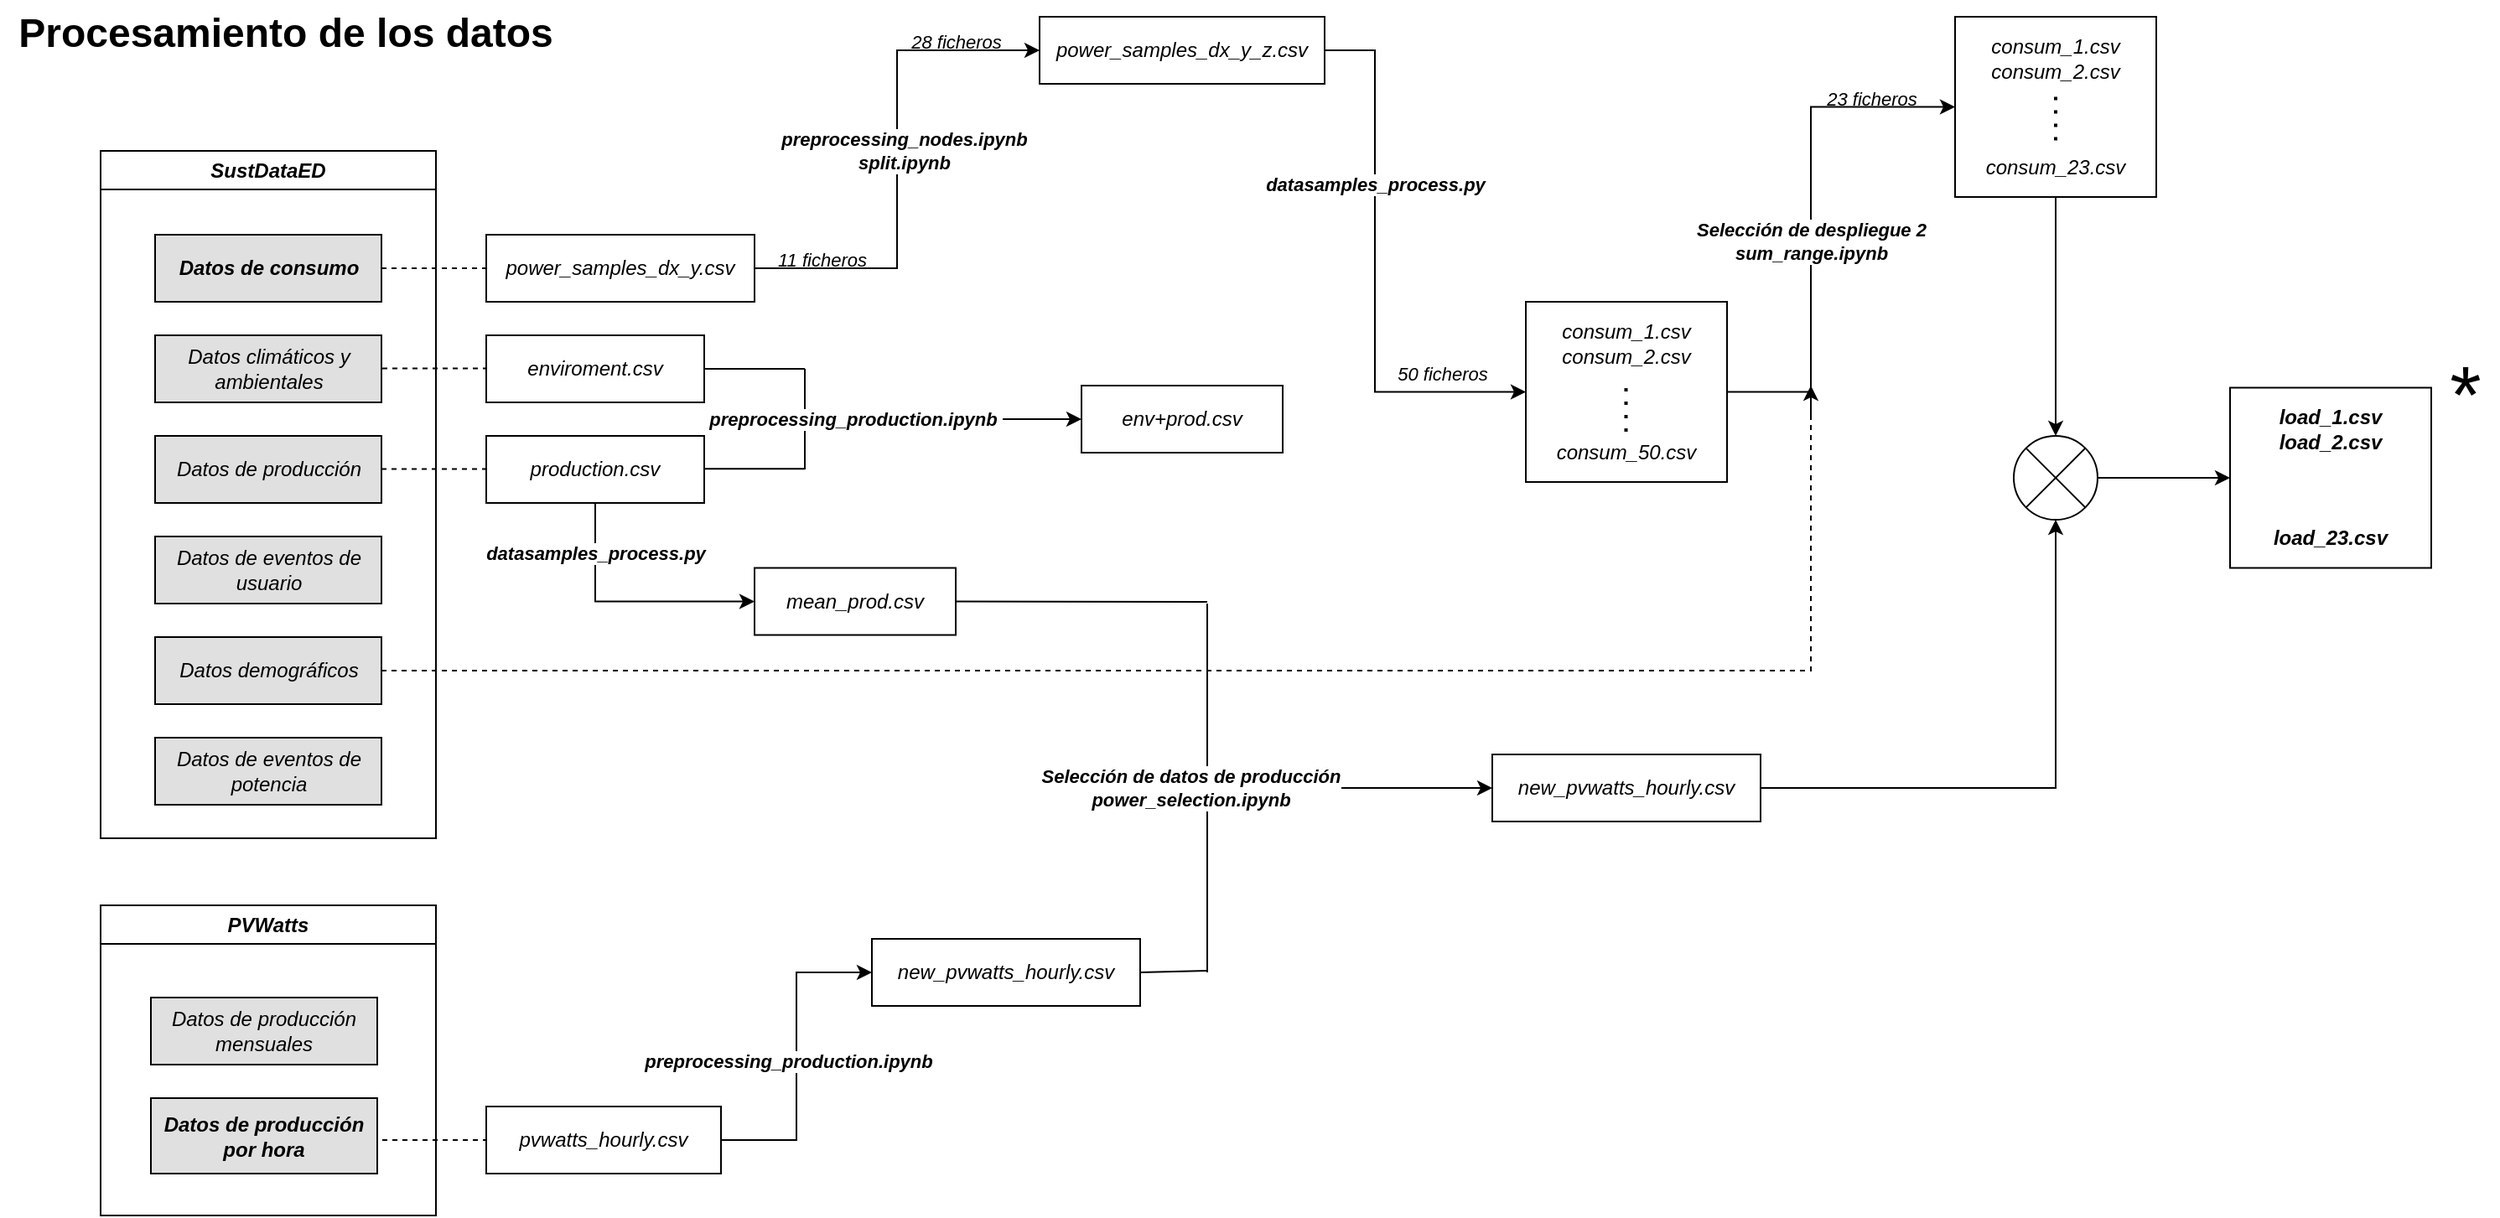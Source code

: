 <mxfile version="28.1.1">
  <diagram id="C5RBs43oDa-KdzZeNtuy" name="Page-1">
    <mxGraphModel dx="2037" dy="1073" grid="1" gridSize="10" guides="1" tooltips="1" connect="1" arrows="1" fold="1" page="1" pageScale="1" pageWidth="827" pageHeight="1169" math="0" shadow="0">
      <root>
        <mxCell id="WIyWlLk6GJQsqaUBKTNV-0" />
        <mxCell id="WIyWlLk6GJQsqaUBKTNV-1" parent="WIyWlLk6GJQsqaUBKTNV-0" />
        <mxCell id="LbXfjOIU6HOhNs-jUx_r-26" value="&lt;i style=&quot;&quot;&gt;consum_1.csv&lt;br&gt;&lt;/i&gt;&lt;i style=&quot;border-color: var(--border-color);&quot;&gt;consum_2.csv&lt;br&gt;&lt;/i&gt;&lt;i style=&quot;&quot;&gt;&lt;br&gt;&lt;br&gt;&lt;br&gt;&lt;/i&gt;&lt;i style=&quot;border-color: var(--border-color);&quot;&gt;consum_50.csv&lt;/i&gt;&lt;i style=&quot;&quot;&gt;&lt;br&gt;&lt;/i&gt;" style="rounded=0;whiteSpace=wrap;html=1;shadow=0;fillColor=#FFFFFF;" parent="WIyWlLk6GJQsqaUBKTNV-1" vertex="1">
          <mxGeometry x="970" y="200" width="120" height="107.5" as="geometry" />
        </mxCell>
        <mxCell id="LbXfjOIU6HOhNs-jUx_r-0" value="&lt;i&gt;SustDataED&lt;/i&gt;" style="swimlane;whiteSpace=wrap;html=1;" parent="WIyWlLk6GJQsqaUBKTNV-1" vertex="1">
          <mxGeometry x="120" y="110" width="200" height="410" as="geometry" />
        </mxCell>
        <mxCell id="LbXfjOIU6HOhNs-jUx_r-1" value="&lt;i&gt;&lt;b&gt;Datos de consumo&lt;/b&gt;&lt;/i&gt;" style="rounded=0;whiteSpace=wrap;html=1;shadow=0;fillColor=#E0E0E0;" parent="LbXfjOIU6HOhNs-jUx_r-0" vertex="1">
          <mxGeometry x="32.5" y="50" width="135" height="40" as="geometry" />
        </mxCell>
        <mxCell id="LbXfjOIU6HOhNs-jUx_r-2" value="&lt;i&gt;Datos de producción&lt;/i&gt;" style="rounded=0;whiteSpace=wrap;html=1;shadow=0;fillColor=#E0E0E0;" parent="LbXfjOIU6HOhNs-jUx_r-0" vertex="1">
          <mxGeometry x="32.5" y="170" width="135" height="40" as="geometry" />
        </mxCell>
        <mxCell id="LbXfjOIU6HOhNs-jUx_r-3" value="&lt;i&gt;Datos climáticos y ambientales&lt;/i&gt;" style="rounded=0;whiteSpace=wrap;html=1;shadow=0;fillColor=#E0E0E0;" parent="LbXfjOIU6HOhNs-jUx_r-0" vertex="1">
          <mxGeometry x="32.5" y="110" width="135" height="40" as="geometry" />
        </mxCell>
        <mxCell id="LbXfjOIU6HOhNs-jUx_r-13" value="&lt;i&gt;Datos de eventos de usuario&lt;/i&gt;" style="rounded=0;whiteSpace=wrap;html=1;shadow=0;fillColor=#E0E0E0;" parent="LbXfjOIU6HOhNs-jUx_r-0" vertex="1">
          <mxGeometry x="32.5" y="230" width="135" height="40" as="geometry" />
        </mxCell>
        <mxCell id="LbXfjOIU6HOhNs-jUx_r-14" value="&lt;i&gt;Datos de eventos de potencia&lt;/i&gt;" style="rounded=0;whiteSpace=wrap;html=1;shadow=0;fillColor=#E0E0E0;" parent="LbXfjOIU6HOhNs-jUx_r-0" vertex="1">
          <mxGeometry x="32.5" y="350" width="135" height="40" as="geometry" />
        </mxCell>
        <mxCell id="LbXfjOIU6HOhNs-jUx_r-16" value="&lt;i&gt;Datos demográficos&lt;/i&gt;" style="rounded=0;whiteSpace=wrap;html=1;shadow=0;fillColor=#E0E0E0;" parent="LbXfjOIU6HOhNs-jUx_r-0" vertex="1">
          <mxGeometry x="32.5" y="290" width="135" height="40" as="geometry" />
        </mxCell>
        <mxCell id="LbXfjOIU6HOhNs-jUx_r-40" value="" style="endArrow=none;dashed=1;html=1;rounded=0;exitX=1;exitY=0.5;exitDx=0;exitDy=0;entryX=0;entryY=0.5;entryDx=0;entryDy=0;" parent="LbXfjOIU6HOhNs-jUx_r-0" edge="1">
          <mxGeometry width="50" height="50" relative="1" as="geometry">
            <mxPoint x="167.5" y="189.71" as="sourcePoint" />
            <mxPoint x="229.5" y="189.71" as="targetPoint" />
          </mxGeometry>
        </mxCell>
        <mxCell id="LbXfjOIU6HOhNs-jUx_r-4" value="&lt;i&gt;PVWatts&lt;/i&gt;" style="swimlane;whiteSpace=wrap;html=1;" parent="WIyWlLk6GJQsqaUBKTNV-1" vertex="1">
          <mxGeometry x="120" y="560" width="200" height="185" as="geometry" />
        </mxCell>
        <mxCell id="LbXfjOIU6HOhNs-jUx_r-5" value="&lt;i&gt;Datos de producción mensuales&lt;/i&gt;" style="rounded=0;whiteSpace=wrap;html=1;shadow=0;fillColor=#E0E0E0;" parent="LbXfjOIU6HOhNs-jUx_r-4" vertex="1">
          <mxGeometry x="30" y="55" width="135" height="40" as="geometry" />
        </mxCell>
        <mxCell id="LbXfjOIU6HOhNs-jUx_r-6" value="&lt;i&gt;&lt;b&gt;Datos de producción por hora&lt;/b&gt;&lt;/i&gt;" style="rounded=0;whiteSpace=wrap;html=1;shadow=0;fillColor=#E0E0E0;" parent="LbXfjOIU6HOhNs-jUx_r-4" vertex="1">
          <mxGeometry x="30" y="115" width="135" height="45" as="geometry" />
        </mxCell>
        <mxCell id="LbXfjOIU6HOhNs-jUx_r-22" style="edgeStyle=orthogonalEdgeStyle;rounded=0;orthogonalLoop=1;jettySize=auto;html=1;exitX=1;exitY=0.5;exitDx=0;exitDy=0;entryX=0;entryY=0.5;entryDx=0;entryDy=0;" parent="WIyWlLk6GJQsqaUBKTNV-1" source="LbXfjOIU6HOhNs-jUx_r-18" target="LbXfjOIU6HOhNs-jUx_r-21" edge="1">
          <mxGeometry relative="1" as="geometry">
            <mxPoint x="510" y="170" as="sourcePoint" />
          </mxGeometry>
        </mxCell>
        <mxCell id="LbXfjOIU6HOhNs-jUx_r-23" value="&lt;b&gt;&lt;i&gt;preprocessing_nodes.ipynb&lt;br&gt;split.ipynb&lt;br&gt;&lt;/i&gt;&lt;/b&gt;" style="edgeLabel;html=1;align=center;verticalAlign=middle;resizable=0;points=[];" parent="LbXfjOIU6HOhNs-jUx_r-22" vertex="1" connectable="0">
          <mxGeometry x="-0.044" y="-4" relative="1" as="geometry">
            <mxPoint y="-12" as="offset" />
          </mxGeometry>
        </mxCell>
        <mxCell id="LbXfjOIU6HOhNs-jUx_r-18" value="&lt;i style=&quot;&quot;&gt;power_samples_dx_y.csv&lt;/i&gt;" style="rounded=0;whiteSpace=wrap;html=1;shadow=0;fillColor=#FFFFFF;" parent="WIyWlLk6GJQsqaUBKTNV-1" vertex="1">
          <mxGeometry x="350" y="160" width="160" height="40" as="geometry" />
        </mxCell>
        <mxCell id="LbXfjOIU6HOhNs-jUx_r-20" value="" style="endArrow=none;dashed=1;html=1;rounded=0;exitX=1;exitY=0.5;exitDx=0;exitDy=0;entryX=0;entryY=0.5;entryDx=0;entryDy=0;" parent="WIyWlLk6GJQsqaUBKTNV-1" source="LbXfjOIU6HOhNs-jUx_r-1" target="LbXfjOIU6HOhNs-jUx_r-18" edge="1">
          <mxGeometry width="50" height="50" relative="1" as="geometry">
            <mxPoint x="410" y="320" as="sourcePoint" />
            <mxPoint x="460" y="270" as="targetPoint" />
          </mxGeometry>
        </mxCell>
        <mxCell id="LbXfjOIU6HOhNs-jUx_r-27" style="edgeStyle=orthogonalEdgeStyle;rounded=0;orthogonalLoop=1;jettySize=auto;html=1;exitX=1;exitY=0.5;exitDx=0;exitDy=0;entryX=0;entryY=0.5;entryDx=0;entryDy=0;" parent="WIyWlLk6GJQsqaUBKTNV-1" source="LbXfjOIU6HOhNs-jUx_r-21" target="LbXfjOIU6HOhNs-jUx_r-26" edge="1">
          <mxGeometry relative="1" as="geometry">
            <Array as="points">
              <mxPoint x="880" y="50" />
              <mxPoint x="880" y="254" />
            </Array>
          </mxGeometry>
        </mxCell>
        <mxCell id="LbXfjOIU6HOhNs-jUx_r-21" value="&lt;i style=&quot;&quot;&gt;power_samples_dx_y_z.csv&lt;/i&gt;" style="rounded=0;whiteSpace=wrap;html=1;shadow=0;fillColor=#FFFFFF;" parent="WIyWlLk6GJQsqaUBKTNV-1" vertex="1">
          <mxGeometry x="680" y="30" width="170" height="40" as="geometry" />
        </mxCell>
        <mxCell id="LbXfjOIU6HOhNs-jUx_r-24" value="&lt;font style=&quot;font-size: 11px;&quot;&gt;&lt;i&gt;11 ficheros&lt;/i&gt;&lt;/font&gt;" style="text;html=1;align=center;verticalAlign=middle;resizable=0;points=[];autosize=1;strokeColor=none;fillColor=none;" parent="WIyWlLk6GJQsqaUBKTNV-1" vertex="1">
          <mxGeometry x="510" y="160" width="80" height="30" as="geometry" />
        </mxCell>
        <mxCell id="LbXfjOIU6HOhNs-jUx_r-25" value="&lt;font style=&quot;font-size: 11px;&quot;&gt;&lt;i&gt;28 ficheros&lt;/i&gt;&lt;/font&gt;" style="text;html=1;align=center;verticalAlign=middle;resizable=0;points=[];autosize=1;strokeColor=none;fillColor=none;" parent="WIyWlLk6GJQsqaUBKTNV-1" vertex="1">
          <mxGeometry x="590" y="30" width="80" height="30" as="geometry" />
        </mxCell>
        <mxCell id="LbXfjOIU6HOhNs-jUx_r-32" style="edgeStyle=orthogonalEdgeStyle;rounded=0;orthogonalLoop=1;jettySize=auto;html=1;exitX=1;exitY=0.5;exitDx=0;exitDy=0;entryX=0;entryY=0.5;entryDx=0;entryDy=0;" parent="WIyWlLk6GJQsqaUBKTNV-1" source="LbXfjOIU6HOhNs-jUx_r-26" target="LbXfjOIU6HOhNs-jUx_r-31" edge="1">
          <mxGeometry relative="1" as="geometry">
            <Array as="points">
              <mxPoint x="1140" y="254" />
              <mxPoint x="1140" y="84" />
            </Array>
          </mxGeometry>
        </mxCell>
        <mxCell id="LbXfjOIU6HOhNs-jUx_r-29" value="" style="endArrow=none;dashed=1;html=1;dashPattern=1 3;strokeWidth=2;rounded=0;" parent="WIyWlLk6GJQsqaUBKTNV-1" edge="1">
          <mxGeometry width="50" height="50" relative="1" as="geometry">
            <mxPoint x="1029.75" y="277.5" as="sourcePoint" />
            <mxPoint x="1029.75" y="247.5" as="targetPoint" />
            <Array as="points" />
          </mxGeometry>
        </mxCell>
        <mxCell id="LbXfjOIU6HOhNs-jUx_r-30" value="&lt;b&gt;&lt;i&gt;datasamples_process.py&lt;br&gt;&lt;/i&gt;&lt;/b&gt;" style="edgeLabel;html=1;align=center;verticalAlign=middle;resizable=0;points=[];" parent="WIyWlLk6GJQsqaUBKTNV-1" vertex="1" connectable="0">
          <mxGeometry x="880" y="130" as="geometry" />
        </mxCell>
        <mxCell id="LbXfjOIU6HOhNs-jUx_r-80" style="edgeStyle=orthogonalEdgeStyle;rounded=0;orthogonalLoop=1;jettySize=auto;html=1;exitX=0.5;exitY=1;exitDx=0;exitDy=0;entryX=0.5;entryY=0;entryDx=0;entryDy=0;" parent="WIyWlLk6GJQsqaUBKTNV-1" source="LbXfjOIU6HOhNs-jUx_r-31" target="LbXfjOIU6HOhNs-jUx_r-68" edge="1">
          <mxGeometry relative="1" as="geometry" />
        </mxCell>
        <mxCell id="LbXfjOIU6HOhNs-jUx_r-31" value="&lt;i style=&quot;&quot;&gt;consum_1.csv&lt;br&gt;&lt;/i&gt;&lt;i style=&quot;border-color: var(--border-color);&quot;&gt;consum_2.csv&lt;br&gt;&lt;/i&gt;&lt;i style=&quot;&quot;&gt;&lt;br&gt;&lt;br&gt;&lt;br&gt;&lt;/i&gt;&lt;i style=&quot;border-color: var(--border-color);&quot;&gt;consum_23.csv&lt;/i&gt;&lt;i style=&quot;&quot;&gt;&lt;br&gt;&lt;/i&gt;" style="rounded=0;whiteSpace=wrap;html=1;shadow=0;fillColor=#FFFFFF;" parent="WIyWlLk6GJQsqaUBKTNV-1" vertex="1">
          <mxGeometry x="1226" y="30" width="120" height="107.5" as="geometry" />
        </mxCell>
        <mxCell id="LbXfjOIU6HOhNs-jUx_r-33" value="&lt;b&gt;&lt;i&gt;Selección de despliegue 2&lt;br&gt;sum_range.ipynb&lt;br&gt;&lt;/i&gt;&lt;/b&gt;" style="edgeLabel;html=1;align=center;verticalAlign=middle;resizable=0;points=[];" parent="WIyWlLk6GJQsqaUBKTNV-1" vertex="1" connectable="0">
          <mxGeometry x="1140" y="163.75" as="geometry" />
        </mxCell>
        <mxCell id="LbXfjOIU6HOhNs-jUx_r-34" value="&lt;font style=&quot;font-size: 11px;&quot;&gt;&lt;i&gt;50 ficheros&lt;/i&gt;&lt;/font&gt;" style="text;html=1;align=center;verticalAlign=middle;resizable=0;points=[];autosize=1;strokeColor=none;fillColor=none;" parent="WIyWlLk6GJQsqaUBKTNV-1" vertex="1">
          <mxGeometry x="880" y="227.5" width="80" height="30" as="geometry" />
        </mxCell>
        <mxCell id="LbXfjOIU6HOhNs-jUx_r-35" value="&lt;font style=&quot;font-size: 11px;&quot;&gt;&lt;i&gt;23 ficheros&lt;/i&gt;&lt;/font&gt;" style="text;html=1;align=center;verticalAlign=middle;resizable=0;points=[];autosize=1;strokeColor=none;fillColor=none;" parent="WIyWlLk6GJQsqaUBKTNV-1" vertex="1">
          <mxGeometry x="1136" y="63.75" width="80" height="30" as="geometry" />
        </mxCell>
        <mxCell id="LbXfjOIU6HOhNs-jUx_r-36" value="" style="endArrow=none;dashed=1;html=1;dashPattern=1 3;strokeWidth=2;rounded=0;" parent="WIyWlLk6GJQsqaUBKTNV-1" edge="1">
          <mxGeometry width="50" height="50" relative="1" as="geometry">
            <mxPoint x="1286" y="103.75" as="sourcePoint" />
            <mxPoint x="1286.0" y="73.75" as="targetPoint" />
            <Array as="points" />
          </mxGeometry>
        </mxCell>
        <mxCell id="LbXfjOIU6HOhNs-jUx_r-37" value="&lt;i style=&quot;&quot;&gt;enviroment.csv&lt;/i&gt;" style="rounded=0;whiteSpace=wrap;html=1;shadow=0;fillColor=#FFFFFF;" parent="WIyWlLk6GJQsqaUBKTNV-1" vertex="1">
          <mxGeometry x="350" y="220" width="130" height="40" as="geometry" />
        </mxCell>
        <mxCell id="LbXfjOIU6HOhNs-jUx_r-53" style="edgeStyle=orthogonalEdgeStyle;rounded=0;orthogonalLoop=1;jettySize=auto;html=1;exitX=0.5;exitY=1;exitDx=0;exitDy=0;entryX=0;entryY=0.5;entryDx=0;entryDy=0;" parent="WIyWlLk6GJQsqaUBKTNV-1" source="LbXfjOIU6HOhNs-jUx_r-38" target="LbXfjOIU6HOhNs-jUx_r-50" edge="1">
          <mxGeometry relative="1" as="geometry" />
        </mxCell>
        <mxCell id="LbXfjOIU6HOhNs-jUx_r-38" value="&lt;i style=&quot;border-color: var(--border-color);&quot;&gt;production&lt;/i&gt;&lt;i style=&quot;&quot;&gt;.csv&lt;/i&gt;" style="rounded=0;whiteSpace=wrap;html=1;shadow=0;fillColor=#FFFFFF;" parent="WIyWlLk6GJQsqaUBKTNV-1" vertex="1">
          <mxGeometry x="350" y="280" width="130" height="40" as="geometry" />
        </mxCell>
        <mxCell id="LbXfjOIU6HOhNs-jUx_r-39" value="" style="endArrow=none;dashed=1;html=1;rounded=0;exitX=1;exitY=0.5;exitDx=0;exitDy=0;entryX=0;entryY=0.5;entryDx=0;entryDy=0;" parent="WIyWlLk6GJQsqaUBKTNV-1" edge="1">
          <mxGeometry width="50" height="50" relative="1" as="geometry">
            <mxPoint x="288" y="239.71" as="sourcePoint" />
            <mxPoint x="350" y="239.71" as="targetPoint" />
          </mxGeometry>
        </mxCell>
        <mxCell id="LbXfjOIU6HOhNs-jUx_r-41" value="&lt;i style=&quot;&quot;&gt;env+prod.csv&lt;/i&gt;" style="rounded=0;whiteSpace=wrap;html=1;shadow=0;fillColor=#FFFFFF;" parent="WIyWlLk6GJQsqaUBKTNV-1" vertex="1">
          <mxGeometry x="705" y="250" width="120" height="40" as="geometry" />
        </mxCell>
        <mxCell id="LbXfjOIU6HOhNs-jUx_r-44" value="" style="endArrow=none;html=1;rounded=0;exitX=1;exitY=0.5;exitDx=0;exitDy=0;" parent="WIyWlLk6GJQsqaUBKTNV-1" source="LbXfjOIU6HOhNs-jUx_r-37" edge="1">
          <mxGeometry width="50" height="50" relative="1" as="geometry">
            <mxPoint x="490" y="260" as="sourcePoint" />
            <mxPoint x="540" y="240" as="targetPoint" />
          </mxGeometry>
        </mxCell>
        <mxCell id="LbXfjOIU6HOhNs-jUx_r-45" value="" style="endArrow=none;html=1;rounded=0;exitX=1;exitY=0.5;exitDx=0;exitDy=0;" parent="WIyWlLk6GJQsqaUBKTNV-1" edge="1">
          <mxGeometry width="50" height="50" relative="1" as="geometry">
            <mxPoint x="480" y="299.58" as="sourcePoint" />
            <mxPoint x="540" y="299.58" as="targetPoint" />
          </mxGeometry>
        </mxCell>
        <mxCell id="LbXfjOIU6HOhNs-jUx_r-46" value="" style="endArrow=none;html=1;rounded=0;" parent="WIyWlLk6GJQsqaUBKTNV-1" edge="1">
          <mxGeometry width="50" height="50" relative="1" as="geometry">
            <mxPoint x="540" y="240" as="sourcePoint" />
            <mxPoint x="540" y="300" as="targetPoint" />
          </mxGeometry>
        </mxCell>
        <mxCell id="LbXfjOIU6HOhNs-jUx_r-47" value="" style="endArrow=classic;html=1;rounded=0;entryX=0;entryY=0.5;entryDx=0;entryDy=0;" parent="WIyWlLk6GJQsqaUBKTNV-1" target="LbXfjOIU6HOhNs-jUx_r-41" edge="1">
          <mxGeometry width="50" height="50" relative="1" as="geometry">
            <mxPoint x="540" y="270" as="sourcePoint" />
            <mxPoint x="590" y="310" as="targetPoint" />
          </mxGeometry>
        </mxCell>
        <mxCell id="LbXfjOIU6HOhNs-jUx_r-48" value="&lt;b&gt;&lt;i&gt;preprocessing_production.ipynb&amp;nbsp;&lt;br&gt;&lt;/i&gt;&lt;/b&gt;" style="edgeLabel;html=1;align=center;verticalAlign=middle;resizable=0;points=[];" parent="WIyWlLk6GJQsqaUBKTNV-1" vertex="1" connectable="0">
          <mxGeometry x="570" y="269.997" as="geometry" />
        </mxCell>
        <mxCell id="LbXfjOIU6HOhNs-jUx_r-50" value="&lt;i style=&quot;&quot;&gt;mean_prod.csv&lt;/i&gt;" style="rounded=0;whiteSpace=wrap;html=1;shadow=0;fillColor=#FFFFFF;" parent="WIyWlLk6GJQsqaUBKTNV-1" vertex="1">
          <mxGeometry x="510" y="358.75" width="120" height="40" as="geometry" />
        </mxCell>
        <mxCell id="LbXfjOIU6HOhNs-jUx_r-54" value="&lt;b&gt;&lt;i&gt;datasamples_process.py&lt;br&gt;&lt;/i&gt;&lt;/b&gt;" style="edgeLabel;html=1;align=center;verticalAlign=middle;resizable=0;points=[];" parent="WIyWlLk6GJQsqaUBKTNV-1" vertex="1" connectable="0">
          <mxGeometry x="415" y="350" as="geometry" />
        </mxCell>
        <mxCell id="LbXfjOIU6HOhNs-jUx_r-56" value="" style="endArrow=none;dashed=1;html=1;rounded=0;exitX=1;exitY=0.5;exitDx=0;exitDy=0;entryX=0;entryY=0.5;entryDx=0;entryDy=0;" parent="WIyWlLk6GJQsqaUBKTNV-1" edge="1">
          <mxGeometry width="50" height="50" relative="1" as="geometry">
            <mxPoint x="288" y="700" as="sourcePoint" />
            <mxPoint x="350" y="700" as="targetPoint" />
          </mxGeometry>
        </mxCell>
        <mxCell id="LbXfjOIU6HOhNs-jUx_r-60" style="edgeStyle=orthogonalEdgeStyle;rounded=0;orthogonalLoop=1;jettySize=auto;html=1;exitX=1;exitY=0.5;exitDx=0;exitDy=0;entryX=0;entryY=0.5;entryDx=0;entryDy=0;" parent="WIyWlLk6GJQsqaUBKTNV-1" source="LbXfjOIU6HOhNs-jUx_r-57" target="LbXfjOIU6HOhNs-jUx_r-59" edge="1">
          <mxGeometry relative="1" as="geometry" />
        </mxCell>
        <mxCell id="LbXfjOIU6HOhNs-jUx_r-57" value="&lt;i&gt;pvwatts_hourly.csv&lt;/i&gt;" style="rounded=0;whiteSpace=wrap;html=1;shadow=0;fillColor=#FFFFFF;" parent="WIyWlLk6GJQsqaUBKTNV-1" vertex="1">
          <mxGeometry x="350" y="680" width="140" height="40" as="geometry" />
        </mxCell>
        <mxCell id="LbXfjOIU6HOhNs-jUx_r-59" value="&lt;i&gt;new_pvwatts_hourly.csv&lt;/i&gt;" style="rounded=0;whiteSpace=wrap;html=1;shadow=0;fillColor=#FFFFFF;" parent="WIyWlLk6GJQsqaUBKTNV-1" vertex="1">
          <mxGeometry x="580" y="580" width="160" height="40" as="geometry" />
        </mxCell>
        <mxCell id="LbXfjOIU6HOhNs-jUx_r-61" value="&lt;b&gt;&lt;i&gt;preprocessing_production.ipynb&lt;br&gt;&lt;/i&gt;&lt;/b&gt;" style="edgeLabel;html=1;align=center;verticalAlign=middle;resizable=0;points=[];" parent="WIyWlLk6GJQsqaUBKTNV-1" vertex="1" connectable="0">
          <mxGeometry x="530" y="652.497" as="geometry" />
        </mxCell>
        <mxCell id="LbXfjOIU6HOhNs-jUx_r-63" value="&lt;b&gt;&lt;i style=&quot;&quot;&gt;load_1.csv&lt;br&gt;&lt;/i&gt;&lt;i style=&quot;border-color: var(--border-color);&quot;&gt;&lt;i style=&quot;border-color: var(--border-color);&quot;&gt;load&lt;/i&gt;_2.csv&lt;br&gt;&lt;/i&gt;&lt;i style=&quot;&quot;&gt;&lt;br&gt;&lt;br&gt;&lt;br&gt;&lt;/i&gt;&lt;i style=&quot;border-color: var(--border-color);&quot;&gt;&lt;i style=&quot;border-color: var(--border-color);&quot;&gt;load&lt;/i&gt;_23.csv&lt;/i&gt;&lt;/b&gt;&lt;i style=&quot;&quot;&gt;&lt;br&gt;&lt;/i&gt;" style="rounded=0;whiteSpace=wrap;html=1;shadow=0;fillColor=#FFFFFF;" parent="WIyWlLk6GJQsqaUBKTNV-1" vertex="1">
          <mxGeometry x="1390" y="251.25" width="120" height="107.5" as="geometry" />
        </mxCell>
        <mxCell id="LbXfjOIU6HOhNs-jUx_r-81" style="edgeStyle=orthogonalEdgeStyle;rounded=0;orthogonalLoop=1;jettySize=auto;html=1;exitX=1;exitY=0.5;exitDx=0;exitDy=0;" parent="WIyWlLk6GJQsqaUBKTNV-1" source="LbXfjOIU6HOhNs-jUx_r-68" target="LbXfjOIU6HOhNs-jUx_r-63" edge="1">
          <mxGeometry relative="1" as="geometry" />
        </mxCell>
        <mxCell id="LbXfjOIU6HOhNs-jUx_r-68" value="" style="ellipse;whiteSpace=wrap;html=1;aspect=fixed;" parent="WIyWlLk6GJQsqaUBKTNV-1" vertex="1">
          <mxGeometry x="1261" y="280" width="50" height="50" as="geometry" />
        </mxCell>
        <mxCell id="LbXfjOIU6HOhNs-jUx_r-69" value="" style="endArrow=none;html=1;rounded=0;exitX=0;exitY=0;exitDx=0;exitDy=0;entryX=1;entryY=1;entryDx=0;entryDy=0;" parent="WIyWlLk6GJQsqaUBKTNV-1" source="LbXfjOIU6HOhNs-jUx_r-68" target="LbXfjOIU6HOhNs-jUx_r-68" edge="1">
          <mxGeometry width="50" height="50" relative="1" as="geometry">
            <mxPoint x="1301" y="410" as="sourcePoint" />
            <mxPoint x="1351" y="360" as="targetPoint" />
          </mxGeometry>
        </mxCell>
        <mxCell id="LbXfjOIU6HOhNs-jUx_r-70" value="" style="endArrow=none;html=1;rounded=0;exitX=0;exitY=1;exitDx=0;exitDy=0;entryX=1;entryY=0;entryDx=0;entryDy=0;" parent="WIyWlLk6GJQsqaUBKTNV-1" source="LbXfjOIU6HOhNs-jUx_r-68" target="LbXfjOIU6HOhNs-jUx_r-68" edge="1">
          <mxGeometry width="50" height="50" relative="1" as="geometry">
            <mxPoint x="1277" y="296" as="sourcePoint" />
            <mxPoint x="1305" y="324" as="targetPoint" />
          </mxGeometry>
        </mxCell>
        <mxCell id="LbXfjOIU6HOhNs-jUx_r-71" value="" style="endArrow=none;html=1;rounded=0;exitX=1;exitY=0.5;exitDx=0;exitDy=0;" parent="WIyWlLk6GJQsqaUBKTNV-1" source="LbXfjOIU6HOhNs-jUx_r-50" edge="1">
          <mxGeometry width="50" height="50" relative="1" as="geometry">
            <mxPoint x="720" y="440" as="sourcePoint" />
            <mxPoint x="780" y="379" as="targetPoint" />
          </mxGeometry>
        </mxCell>
        <mxCell id="LbXfjOIU6HOhNs-jUx_r-72" value="" style="endArrow=none;html=1;rounded=0;exitX=1;exitY=0.5;exitDx=0;exitDy=0;" parent="WIyWlLk6GJQsqaUBKTNV-1" source="LbXfjOIU6HOhNs-jUx_r-59" edge="1">
          <mxGeometry width="50" height="50" relative="1" as="geometry">
            <mxPoint x="750" y="599" as="sourcePoint" />
            <mxPoint x="780" y="599" as="targetPoint" />
          </mxGeometry>
        </mxCell>
        <mxCell id="LbXfjOIU6HOhNs-jUx_r-74" value="" style="endArrow=none;html=1;rounded=0;" parent="WIyWlLk6GJQsqaUBKTNV-1" edge="1">
          <mxGeometry width="50" height="50" relative="1" as="geometry">
            <mxPoint x="780" y="380" as="sourcePoint" />
            <mxPoint x="780" y="600" as="targetPoint" />
          </mxGeometry>
        </mxCell>
        <mxCell id="LbXfjOIU6HOhNs-jUx_r-75" value="" style="endArrow=classic;html=1;rounded=0;entryX=0;entryY=0.5;entryDx=0;entryDy=0;" parent="WIyWlLk6GJQsqaUBKTNV-1" target="LbXfjOIU6HOhNs-jUx_r-78" edge="1">
          <mxGeometry width="50" height="50" relative="1" as="geometry">
            <mxPoint x="827" y="490" as="sourcePoint" />
            <mxPoint x="980" y="490" as="targetPoint" />
          </mxGeometry>
        </mxCell>
        <mxCell id="LbXfjOIU6HOhNs-jUx_r-77" value="&lt;b&gt;&lt;i&gt;Selección de datos de producción&lt;br&gt;power_selection.ipynb&lt;br&gt;&lt;/i&gt;&lt;/b&gt;" style="edgeLabel;html=1;align=center;verticalAlign=middle;resizable=0;points=[];" parent="WIyWlLk6GJQsqaUBKTNV-1" vertex="1" connectable="0">
          <mxGeometry x="770" y="489.997" as="geometry" />
        </mxCell>
        <mxCell id="LbXfjOIU6HOhNs-jUx_r-79" style="edgeStyle=orthogonalEdgeStyle;rounded=0;orthogonalLoop=1;jettySize=auto;html=1;exitX=1;exitY=0.5;exitDx=0;exitDy=0;entryX=0.5;entryY=1;entryDx=0;entryDy=0;" parent="WIyWlLk6GJQsqaUBKTNV-1" source="LbXfjOIU6HOhNs-jUx_r-78" target="LbXfjOIU6HOhNs-jUx_r-68" edge="1">
          <mxGeometry relative="1" as="geometry" />
        </mxCell>
        <mxCell id="LbXfjOIU6HOhNs-jUx_r-78" value="&lt;i&gt;new_pvwatts_hourly.csv&lt;/i&gt;" style="rounded=0;whiteSpace=wrap;html=1;shadow=0;fillColor=#FFFFFF;" parent="WIyWlLk6GJQsqaUBKTNV-1" vertex="1">
          <mxGeometry x="950" y="470" width="160" height="40" as="geometry" />
        </mxCell>
        <mxCell id="LbXfjOIU6HOhNs-jUx_r-87" value="&lt;b&gt;&lt;font style=&quot;font-size: 24px;&quot;&gt;Procesamiento de los datos&lt;/font&gt;&lt;/b&gt;" style="text;html=1;align=center;verticalAlign=middle;resizable=0;points=[];autosize=1;strokeColor=none;fillColor=none;" parent="WIyWlLk6GJQsqaUBKTNV-1" vertex="1">
          <mxGeometry x="60" y="20" width="340" height="40" as="geometry" />
        </mxCell>
        <mxCell id="LbXfjOIU6HOhNs-jUx_r-89" value="&lt;font style=&quot;font-size: 48px;&quot;&gt;*&lt;/font&gt;" style="text;html=1;align=center;verticalAlign=middle;resizable=0;points=[];autosize=1;strokeColor=none;fillColor=none;" parent="WIyWlLk6GJQsqaUBKTNV-1" vertex="1">
          <mxGeometry x="1510" y="220" width="40" height="70" as="geometry" />
        </mxCell>
        <mxCell id="LbXfjOIU6HOhNs-jUx_r-117" value="" style="endArrow=none;dashed=1;html=1;rounded=0;exitX=1;exitY=0.5;exitDx=0;exitDy=0;" parent="WIyWlLk6GJQsqaUBKTNV-1" source="LbXfjOIU6HOhNs-jUx_r-16" edge="1">
          <mxGeometry width="50" height="50" relative="1" as="geometry">
            <mxPoint x="370" y="490" as="sourcePoint" />
            <mxPoint x="1140" y="250" as="targetPoint" />
            <Array as="points">
              <mxPoint x="400" y="420" />
              <mxPoint x="1140" y="420" />
            </Array>
          </mxGeometry>
        </mxCell>
        <mxCell id="LbXfjOIU6HOhNs-jUx_r-118" value="" style="endArrow=classic;html=1;rounded=0;" parent="WIyWlLk6GJQsqaUBKTNV-1" edge="1">
          <mxGeometry width="50" height="50" relative="1" as="geometry">
            <mxPoint x="1140" y="270" as="sourcePoint" />
            <mxPoint x="1140" y="250" as="targetPoint" />
          </mxGeometry>
        </mxCell>
      </root>
    </mxGraphModel>
  </diagram>
</mxfile>
